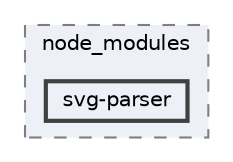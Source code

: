 digraph "pkiclassroomrescheduler/src/main/frontend/node_modules/svg-parser"
{
 // LATEX_PDF_SIZE
  bgcolor="transparent";
  edge [fontname=Helvetica,fontsize=10,labelfontname=Helvetica,labelfontsize=10];
  node [fontname=Helvetica,fontsize=10,shape=box,height=0.2,width=0.4];
  compound=true
  subgraph clusterdir_72953eda66ccb3a2722c28e1c3e6c23b {
    graph [ bgcolor="#edf0f7", pencolor="grey50", label="node_modules", fontname=Helvetica,fontsize=10 style="filled,dashed", URL="dir_72953eda66ccb3a2722c28e1c3e6c23b.html",tooltip=""]
  dir_276473e85535d403e01c7325760b5b1d [label="svg-parser", fillcolor="#edf0f7", color="grey25", style="filled,bold", URL="dir_276473e85535d403e01c7325760b5b1d.html",tooltip=""];
  }
}
